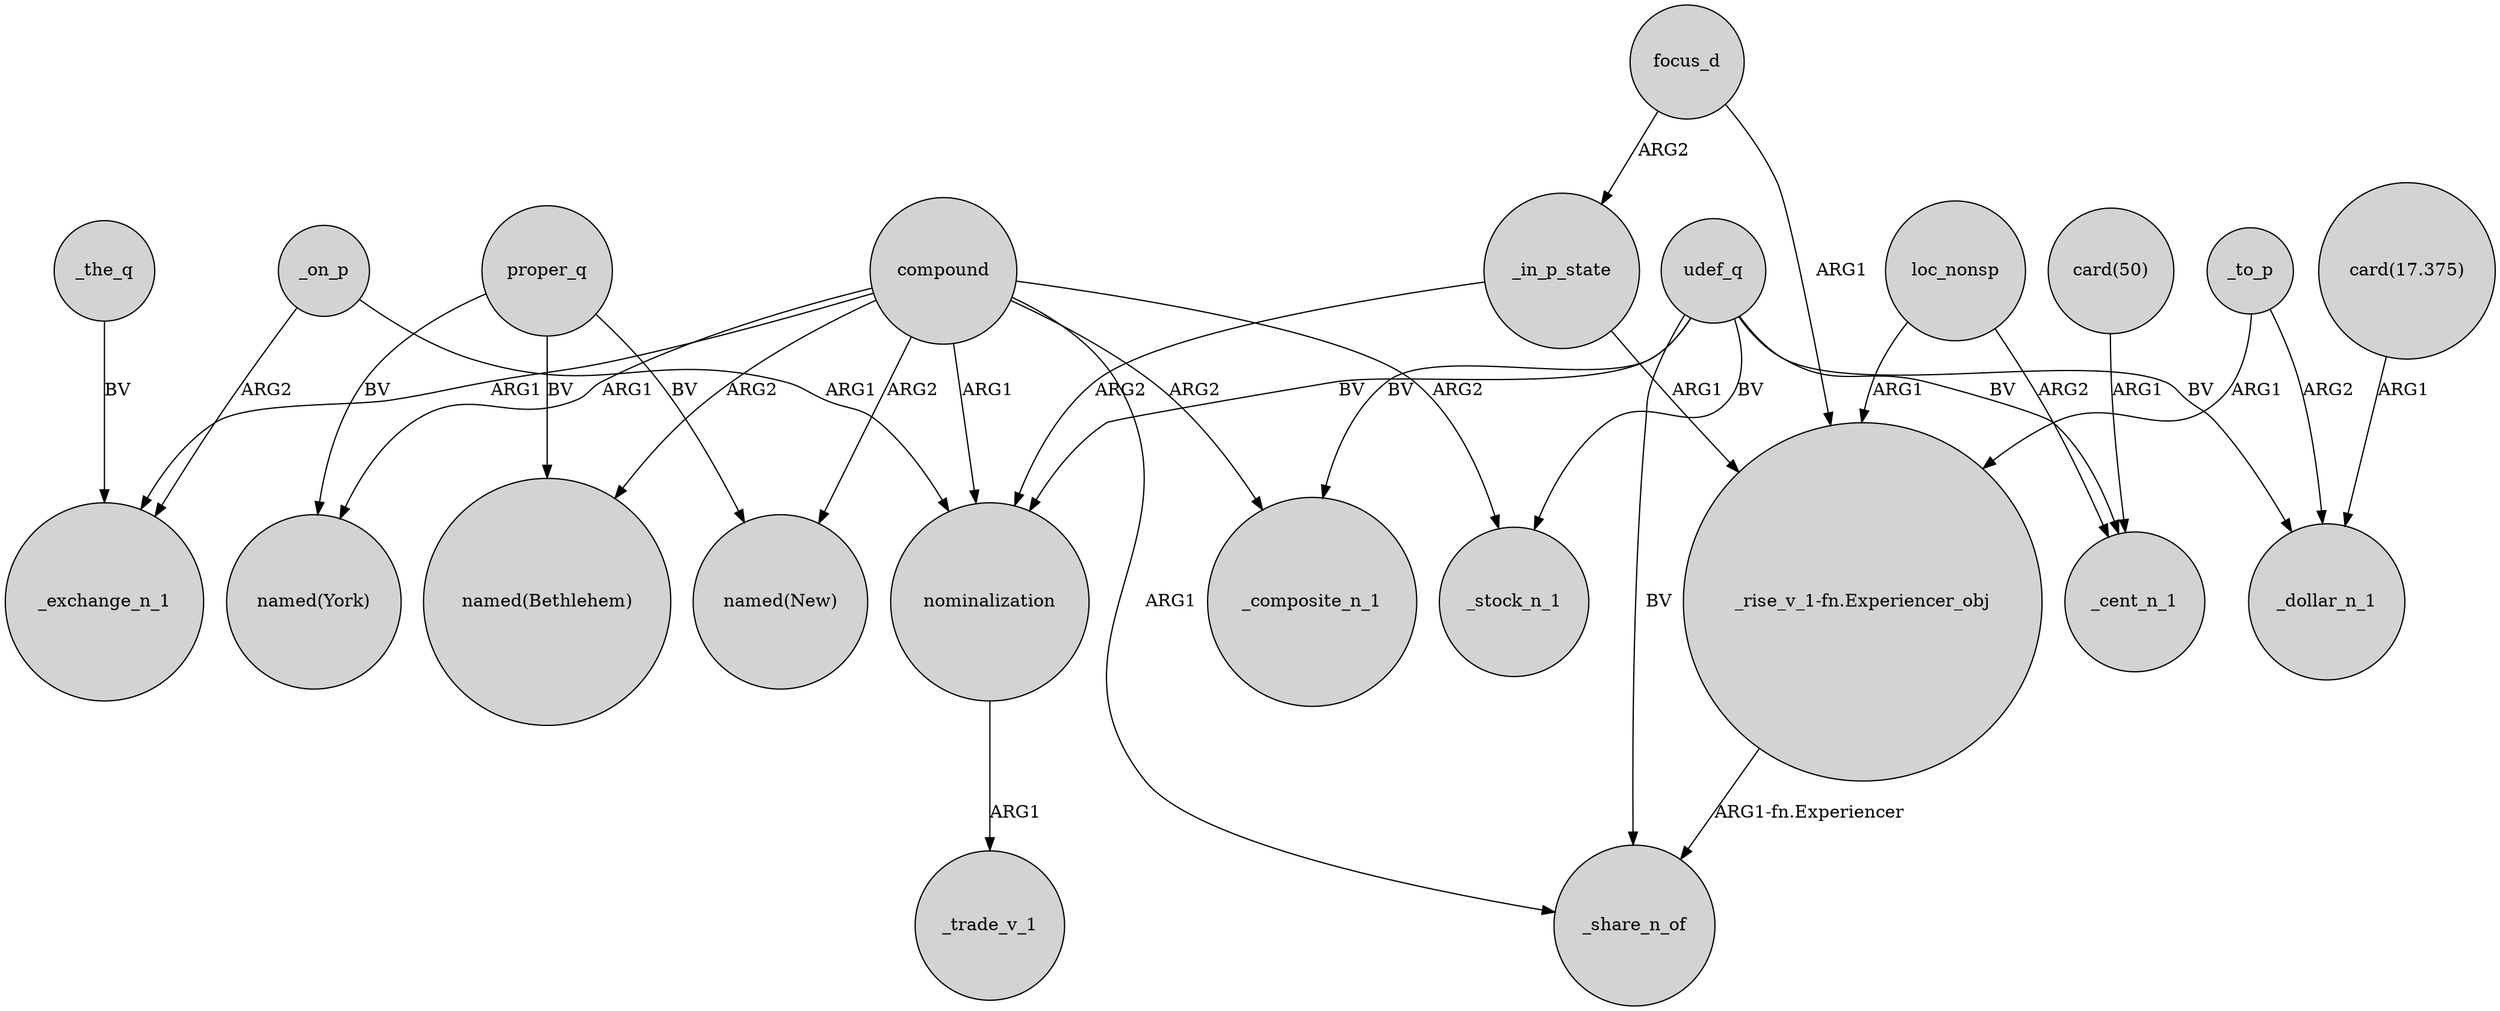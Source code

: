 digraph {
	node [shape=circle style=filled]
	_on_p -> nominalization [label=ARG1]
	_in_p_state -> nominalization [label=ARG2]
	focus_d -> _in_p_state [label=ARG2]
	loc_nonsp -> "_rise_v_1-fn.Experiencer_obj" [label=ARG1]
	compound -> "named(New)" [label=ARG2]
	compound -> _share_n_of [label=ARG1]
	proper_q -> "named(New)" [label=BV]
	udef_q -> nominalization [label=BV]
	_in_p_state -> "_rise_v_1-fn.Experiencer_obj" [label=ARG1]
	_to_p -> _dollar_n_1 [label=ARG2]
	_on_p -> _exchange_n_1 [label=ARG2]
	udef_q -> _cent_n_1 [label=BV]
	compound -> _exchange_n_1 [label=ARG1]
	loc_nonsp -> _cent_n_1 [label=ARG2]
	proper_q -> "named(York)" [label=BV]
	compound -> nominalization [label=ARG1]
	udef_q -> _stock_n_1 [label=BV]
	udef_q -> _share_n_of [label=BV]
	compound -> _stock_n_1 [label=ARG2]
	udef_q -> _dollar_n_1 [label=BV]
	"card(50)" -> _cent_n_1 [label=ARG1]
	focus_d -> "_rise_v_1-fn.Experiencer_obj" [label=ARG1]
	udef_q -> _composite_n_1 [label=BV]
	compound -> "named(Bethlehem)" [label=ARG2]
	_to_p -> "_rise_v_1-fn.Experiencer_obj" [label=ARG1]
	"card(17.375)" -> _dollar_n_1 [label=ARG1]
	compound -> "named(York)" [label=ARG1]
	proper_q -> "named(Bethlehem)" [label=BV]
	_the_q -> _exchange_n_1 [label=BV]
	compound -> _composite_n_1 [label=ARG2]
	"_rise_v_1-fn.Experiencer_obj" -> _share_n_of [label="ARG1-fn.Experiencer"]
	nominalization -> _trade_v_1 [label=ARG1]
}
